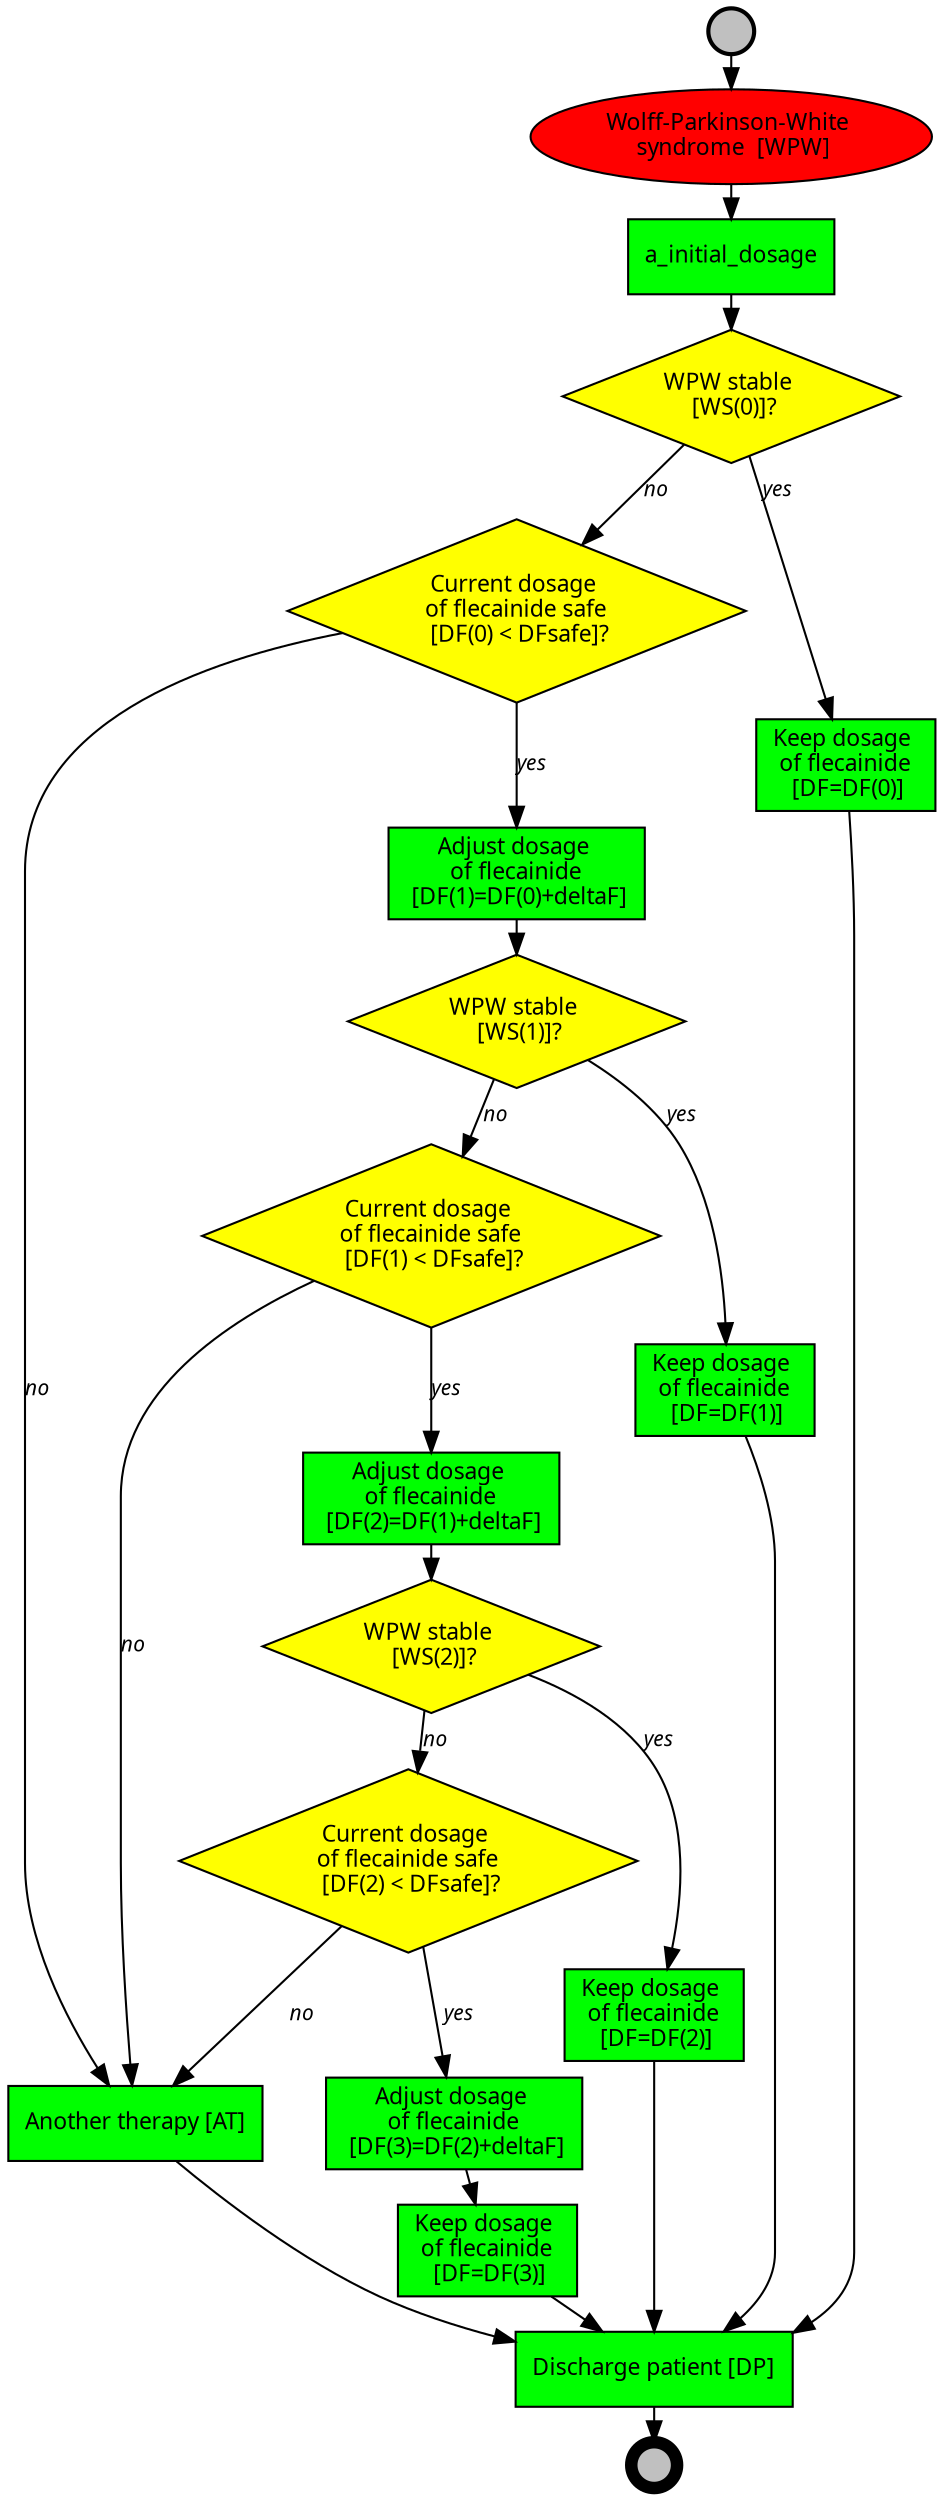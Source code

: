 // WPW - Wolff-Parkinson-White syndrome (AIME 2013), loop expanded to 3 iterations

digraph WPW_3 {
	ranksep=0.1;
node [shape=box, style=filled, fillcolor=green, fontname=Calibri, fontsize=11];
edge [fontname="Calibri Italic", fontsize=10];

// Context
c_wpw [label="Wolff-Parkinson-White \n syndrome  [WPW]", shape=oval, style=filled, fillcolor=red];

// Decisions
d_stable_0 [shape=diamond, fillcolor=yellow, label="WPW stable \n [WS(0)]?"];
d_stable_1 [shape=diamond, fillcolor=yellow, label="WPW stable \n [WS(1)]?"];
d_stable_2 [shape=diamond, fillcolor=yellow, label="WPW stable \n [WS(2)]?"];
d_safe_0 [shape=diamond, fillcolor=yellow, label="Current dosage \n of flecainide safe \n [DF(0) < DFsafe]?"];
d_safe_1 [shape=diamond, fillcolor=yellow, label="Current dosage \n of flecainide safe \n [DF(1) < DFsafe]?"];
d_safe_2 [shape=diamond, fillcolor=yellow, label="Current dosage \n of flecainide safe \n [DF(2) < DFsafe]?"];

// Actions
a_adjust_dosage_1 [label="Adjust dosage \n of flecainide \n [DF(1)=DF(0)+deltaF]"];
a_adjust_dosage_2 [label="Adjust dosage \n of flecainide \n [DF(2)=DF(1)+deltaF]"];
a_adjust_dosage_3 [label="Adjust dosage \n of flecainide \n [DF(3)=DF(2)+deltaF]"];
a_keep_dosage_0 [label="Keep dosage \n of flecainide \n [DF=DF(0)]"];
a_keep_dosage_1 [label="Keep dosage \n of flecainide \n [DF=DF(1)]"];
a_keep_dosage_2 [label="Keep dosage \n of flecainide \n [DF=DF(2)]"];
a_keep_dosage_3 [label="Keep dosage \n of flecainide \n [DF=DF(3)]"];
a_another_therapy [label="Another therapy [AT]"];
a_discharge [label="Discharge patient [DP]"];

// Event nodes
e_start [shape=circle, label="", width=0.3, penwidth=2, fillcolor="gray"];
e_end [shape=circle, label="", width=0.3, penwidth=6, fillcolor="gray"];

e_start -> c_wpw -> a_initial_dosage -> d_stable_0;
d_stable_0 -> a_keep_dosage_0 [label=yes];
a_keep_dosage_0 -> a_discharge;
d_stable_0 -> d_safe_0 [label=no];
d_safe_0 -> a_another_therapy [label=no];
d_safe_0 -> a_adjust_dosage_1 [label=yes];
a_adjust_dosage_1 -> d_stable_1;

d_stable_1 -> a_keep_dosage_1 [label=yes];
a_keep_dosage_1 -> a_discharge;
d_stable_1 -> d_safe_1 [label=no];
d_safe_1 -> a_another_therapy [label=no];
d_safe_1 -> a_adjust_dosage_2 [label=yes];
a_adjust_dosage_2 -> d_stable_2;

d_stable_2 -> a_keep_dosage_2 [label=yes];
a_keep_dosage_2 -> a_discharge;
d_stable_2 -> d_safe_2 [label=no];
d_safe_2 -> a_another_therapy [label=no];
d_safe_2 -> a_adjust_dosage_3 [label=yes];
a_adjust_dosage_3 -> a_keep_dosage_3 -> a_discharge -> e_end;

a_another_therapy -> a_discharge;
}
